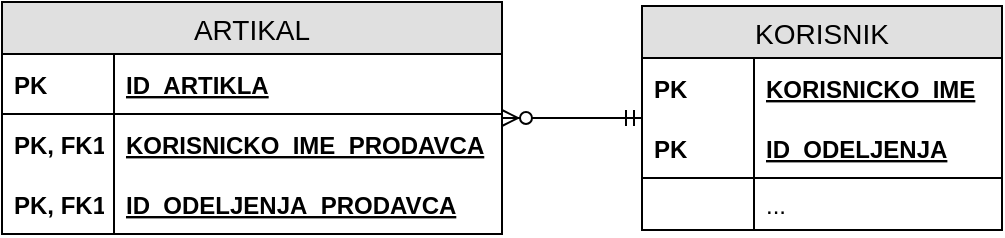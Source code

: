 <mxfile version="11.3.0" type="device" pages="1"><diagram id="peucTP98mzcpXe2W0JTs" name="Page-1"><mxGraphModel dx="1086" dy="806" grid="1" gridSize="10" guides="1" tooltips="1" connect="1" arrows="1" fold="1" page="1" pageScale="1" pageWidth="850" pageHeight="1100" math="0" shadow="0"><root><mxCell id="0"/><mxCell id="1" parent="0"/><mxCell id="yg4NYybXSxnvn1aGm6mm-1" value="KORISNIK" style="swimlane;fontStyle=0;childLayout=stackLayout;horizontal=1;startSize=26;fillColor=#e0e0e0;horizontalStack=0;resizeParent=1;resizeParentMax=0;resizeLast=0;collapsible=1;marginBottom=0;swimlaneFillColor=#ffffff;align=center;fontSize=14;" vertex="1" parent="1"><mxGeometry x="350" y="22" width="180" height="112" as="geometry"/></mxCell><mxCell id="yg4NYybXSxnvn1aGm6mm-2" value="KORISNICKO_IME" style="shape=partialRectangle;top=0;left=0;right=0;bottom=0;align=left;verticalAlign=middle;fillColor=none;spacingLeft=60;spacingRight=4;overflow=hidden;rotatable=0;points=[[0,0.5],[1,0.5]];portConstraint=eastwest;dropTarget=0;fontStyle=5;fontSize=12;" vertex="1" parent="yg4NYybXSxnvn1aGm6mm-1"><mxGeometry y="26" width="180" height="30" as="geometry"/></mxCell><mxCell id="yg4NYybXSxnvn1aGm6mm-3" value="PK" style="shape=partialRectangle;fontStyle=1;top=0;left=0;bottom=0;fillColor=none;align=left;verticalAlign=middle;spacingLeft=4;spacingRight=4;overflow=hidden;rotatable=0;points=[];portConstraint=eastwest;part=1;fontSize=12;" vertex="1" connectable="0" parent="yg4NYybXSxnvn1aGm6mm-2"><mxGeometry width="56" height="30" as="geometry"/></mxCell><mxCell id="yg4NYybXSxnvn1aGm6mm-4" value="ID_ODELJENJA" style="shape=partialRectangle;top=0;left=0;right=0;bottom=1;align=left;verticalAlign=middle;fillColor=none;spacingLeft=60;spacingRight=4;overflow=hidden;rotatable=0;points=[[0,0.5],[1,0.5]];portConstraint=eastwest;dropTarget=0;fontStyle=5;fontSize=12;" vertex="1" parent="yg4NYybXSxnvn1aGm6mm-1"><mxGeometry y="56" width="180" height="30" as="geometry"/></mxCell><mxCell id="yg4NYybXSxnvn1aGm6mm-5" value="PK" style="shape=partialRectangle;fontStyle=1;top=0;left=0;bottom=0;fillColor=none;align=left;verticalAlign=middle;spacingLeft=4;spacingRight=4;overflow=hidden;rotatable=0;points=[];portConstraint=eastwest;part=1;fontSize=12;" vertex="1" connectable="0" parent="yg4NYybXSxnvn1aGm6mm-4"><mxGeometry width="56" height="30" as="geometry"/></mxCell><mxCell id="yg4NYybXSxnvn1aGm6mm-6" value="..." style="shape=partialRectangle;top=0;left=0;right=0;bottom=0;align=left;verticalAlign=top;fillColor=none;spacingLeft=60;spacingRight=4;overflow=hidden;rotatable=0;points=[[0,0.5],[1,0.5]];portConstraint=eastwest;dropTarget=0;fontSize=12;" vertex="1" parent="yg4NYybXSxnvn1aGm6mm-1"><mxGeometry y="86" width="180" height="26" as="geometry"/></mxCell><mxCell id="yg4NYybXSxnvn1aGm6mm-7" value="" style="shape=partialRectangle;top=0;left=0;bottom=0;fillColor=none;align=left;verticalAlign=top;spacingLeft=4;spacingRight=4;overflow=hidden;rotatable=0;points=[];portConstraint=eastwest;part=1;fontSize=12;" vertex="1" connectable="0" parent="yg4NYybXSxnvn1aGm6mm-6"><mxGeometry width="56" height="26" as="geometry"/></mxCell><mxCell id="yg4NYybXSxnvn1aGm6mm-16" value="" style="fontSize=12;html=1;endArrow=ERzeroToMany;startArrow=ERmandOne;edgeStyle=orthogonalEdgeStyle;rounded=0;endFill=1;" edge="1" parent="1" source="yg4NYybXSxnvn1aGm6mm-1" target="yg4NYybXSxnvn1aGm6mm-18"><mxGeometry width="100" height="100" relative="1" as="geometry"><mxPoint x="326" y="290" as="sourcePoint"/><mxPoint x="346" y="170" as="targetPoint"/></mxGeometry></mxCell><mxCell id="yg4NYybXSxnvn1aGm6mm-18" value="ARTIKAL" style="swimlane;fontStyle=0;childLayout=stackLayout;horizontal=1;startSize=26;fillColor=#e0e0e0;horizontalStack=0;resizeParent=1;resizeParentMax=0;resizeLast=0;collapsible=1;marginBottom=0;swimlaneFillColor=#ffffff;align=center;fontSize=14;" vertex="1" parent="1"><mxGeometry x="30" y="20" width="250" height="116" as="geometry"/></mxCell><mxCell id="yg4NYybXSxnvn1aGm6mm-31" value="ID_ARTIKLA" style="shape=partialRectangle;top=0;left=0;right=0;bottom=1;align=left;verticalAlign=middle;fillColor=none;spacingLeft=60;spacingRight=4;overflow=hidden;rotatable=0;points=[[0,0.5],[1,0.5]];portConstraint=eastwest;dropTarget=0;fontStyle=5;fontSize=12;" vertex="1" parent="yg4NYybXSxnvn1aGm6mm-18"><mxGeometry y="26" width="250" height="30" as="geometry"/></mxCell><mxCell id="yg4NYybXSxnvn1aGm6mm-32" value="PK" style="shape=partialRectangle;fontStyle=1;top=0;left=0;bottom=0;fillColor=none;align=left;verticalAlign=middle;spacingLeft=4;spacingRight=4;overflow=hidden;rotatable=0;points=[];portConstraint=eastwest;part=1;fontSize=12;" vertex="1" connectable="0" parent="yg4NYybXSxnvn1aGm6mm-31"><mxGeometry width="56" height="30" as="geometry"/></mxCell><mxCell id="yg4NYybXSxnvn1aGm6mm-35" value="KORISNICKO_IME_PRODAVCA" style="shape=partialRectangle;top=0;left=0;right=0;bottom=0;align=left;verticalAlign=middle;fillColor=none;spacingLeft=60;spacingRight=4;overflow=hidden;rotatable=0;points=[[0,0.5],[1,0.5]];portConstraint=eastwest;dropTarget=0;fontStyle=5;fontSize=12;" vertex="1" parent="yg4NYybXSxnvn1aGm6mm-18"><mxGeometry y="56" width="250" height="30" as="geometry"/></mxCell><mxCell id="yg4NYybXSxnvn1aGm6mm-36" value="PK, FK1" style="shape=partialRectangle;fontStyle=1;top=0;left=0;bottom=0;fillColor=none;align=left;verticalAlign=middle;spacingLeft=4;spacingRight=4;overflow=hidden;rotatable=0;points=[];portConstraint=eastwest;part=1;fontSize=12;" vertex="1" connectable="0" parent="yg4NYybXSxnvn1aGm6mm-35"><mxGeometry width="56" height="30" as="geometry"/></mxCell><mxCell id="yg4NYybXSxnvn1aGm6mm-37" value="ID_ODELJENJA_PRODAVCA" style="shape=partialRectangle;top=0;left=0;right=0;bottom=0;align=left;verticalAlign=middle;fillColor=none;spacingLeft=60;spacingRight=4;overflow=hidden;rotatable=0;points=[[0,0.5],[1,0.5]];portConstraint=eastwest;dropTarget=0;fontStyle=5;fontSize=12;" vertex="1" parent="yg4NYybXSxnvn1aGm6mm-18"><mxGeometry y="86" width="250" height="30" as="geometry"/></mxCell><mxCell id="yg4NYybXSxnvn1aGm6mm-38" value="PK, FK1" style="shape=partialRectangle;fontStyle=1;top=0;left=0;bottom=0;fillColor=none;align=left;verticalAlign=middle;spacingLeft=4;spacingRight=4;overflow=hidden;rotatable=0;points=[];portConstraint=eastwest;part=1;fontSize=12;" vertex="1" connectable="0" parent="yg4NYybXSxnvn1aGm6mm-37"><mxGeometry width="56" height="30" as="geometry"/></mxCell></root></mxGraphModel></diagram></mxfile>